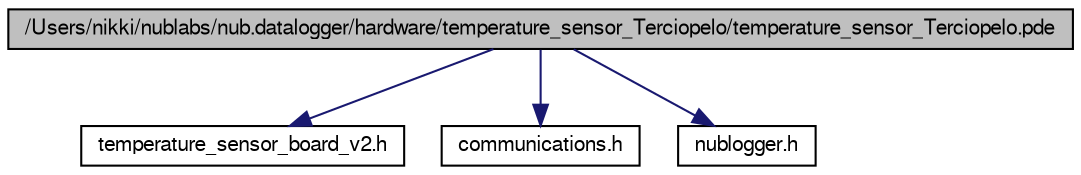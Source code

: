 digraph G
{
  edge [fontname="FreeSans",fontsize=10,labelfontname="FreeSans",labelfontsize=10];
  node [fontname="FreeSans",fontsize=10,shape=record];
  Node1 [label="/Users/nikki/nublabs/nub.datalogger/hardware/temperature_sensor_Terciopelo/temperature_sensor_Terciopelo.pde",height=0.2,width=0.4,color="black", fillcolor="grey75", style="filled" fontcolor="black"];
  Node1 -> Node2 [color="midnightblue",fontsize=10,style="solid"];
  Node2 [label="temperature_sensor_board_v2.h",height=0.2,width=0.4,color="black", fillcolor="white", style="filled",URL="$temperature__sensor__board__v2_8h.html"];
  Node1 -> Node3 [color="midnightblue",fontsize=10,style="solid"];
  Node3 [label="communications.h",height=0.2,width=0.4,color="black", fillcolor="white", style="filled",URL="$communications_8h.html"];
  Node1 -> Node4 [color="midnightblue",fontsize=10,style="solid"];
  Node4 [label="nublogger.h",height=0.2,width=0.4,color="black", fillcolor="white", style="filled",URL="$nublogger_8h.html"];
}
